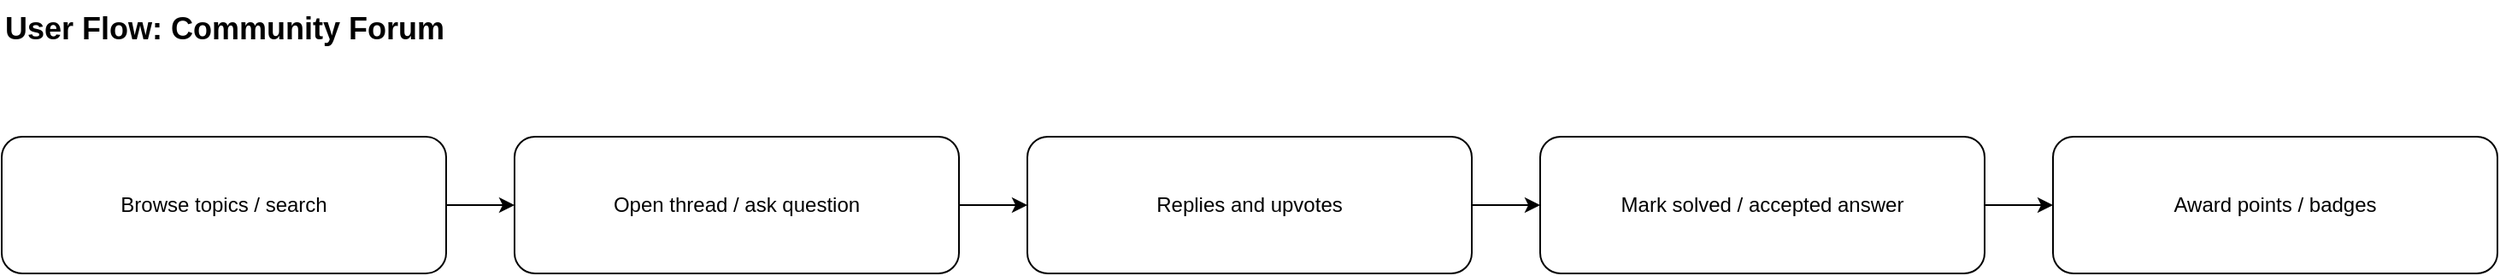 <mxfile version="22.0.0"><diagram id="1759965770354752" name="User Flow: Community Forum"><mxGraphModel dx="1200" dy="800" grid="1" gridSize="10" guides="1" tooltips="1" connect="1" arrows="1" fold="1" page="1" pageScale="1" pageWidth="2200" pageHeight="1400" math="0" shadow="0"><root><mxCell id="0" /><mxCell id="1" parent="0" /><mxCell id="title" value="User Flow: Community Forum" style="text;whiteSpace=wrap;html=1;fontStyle=1;fontSize=18;" vertex="1" parent="1"><mxGeometry x="60" y="20" width="800" height="40" as="geometry" /></mxCell><mxCell id="s1" value="Browse topics / search" style="rounded=1;whiteSpace=wrap;html=1;" vertex="1" parent="1"><mxGeometry x="60" y="100" width="260" height="80" as="geometry" /></mxCell><mxCell id="s2" value="Open thread / ask question" style="rounded=1;whiteSpace=wrap;html=1;" vertex="1" parent="1"><mxGeometry x="360" y="100" width="260" height="80" as="geometry" /></mxCell><mxCell id="e1" value="" style="endArrow=classic;" edge="1" parent="1" source="s1" target="s2"><mxGeometry relative="1" as="geometry" /></mxCell><mxCell id="s3" value="Replies and upvotes" style="rounded=1;whiteSpace=wrap;html=1;" vertex="1" parent="1"><mxGeometry x="660" y="100" width="260" height="80" as="geometry" /></mxCell><mxCell id="e2" value="" style="endArrow=classic;" edge="1" parent="1" source="s2" target="s3"><mxGeometry relative="1" as="geometry" /></mxCell><mxCell id="s4" value="Mark solved / accepted answer" style="rounded=1;whiteSpace=wrap;html=1;" vertex="1" parent="1"><mxGeometry x="960" y="100" width="260" height="80" as="geometry" /></mxCell><mxCell id="e3" value="" style="endArrow=classic;" edge="1" parent="1" source="s3" target="s4"><mxGeometry relative="1" as="geometry" /></mxCell><mxCell id="s5" value="Award points / badges" style="rounded=1;whiteSpace=wrap;html=1;" vertex="1" parent="1"><mxGeometry x="1260" y="100" width="260" height="80" as="geometry" /></mxCell><mxCell id="e4" value="" style="endArrow=classic;" edge="1" parent="1" source="s4" target="s5"><mxGeometry relative="1" as="geometry" /></mxCell></root></mxGraphModel></diagram></mxfile>